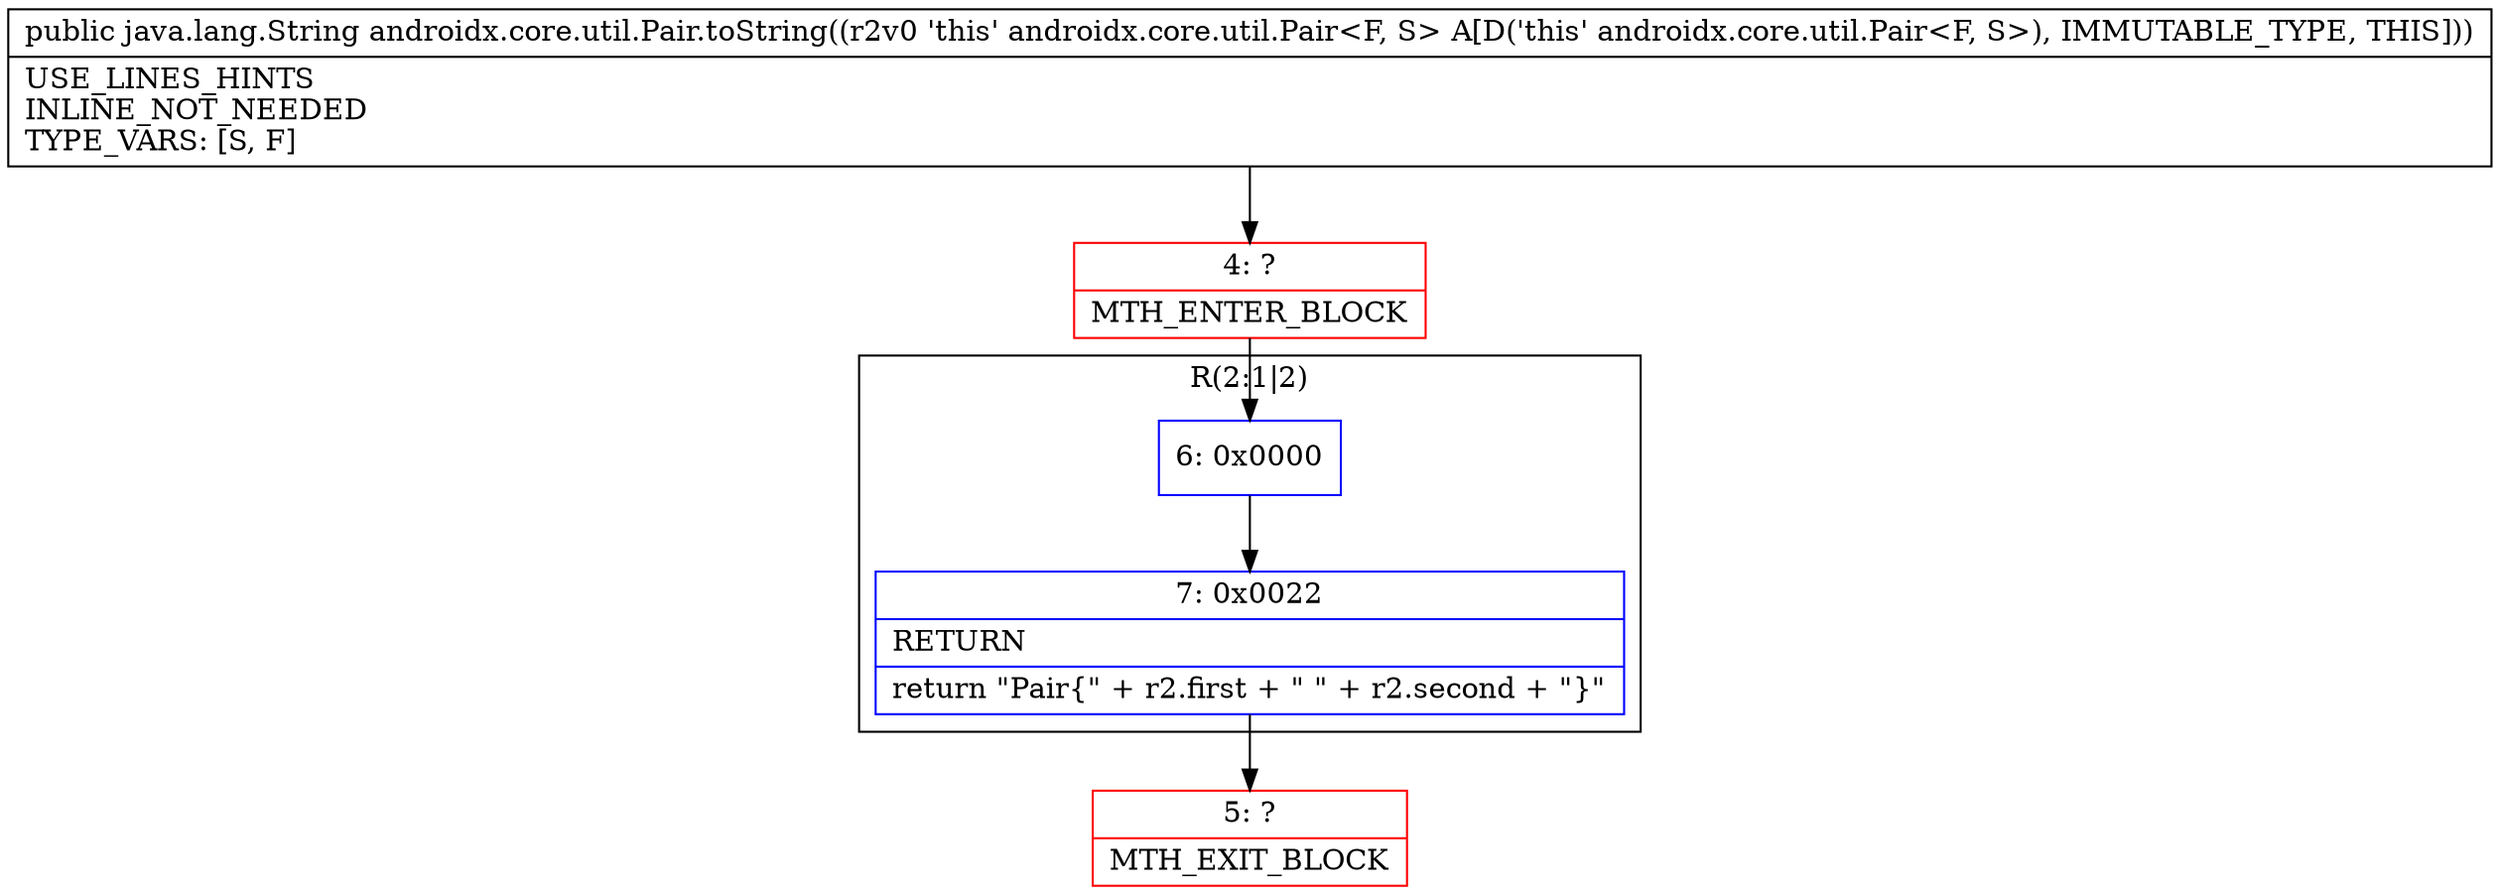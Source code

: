 digraph "CFG forandroidx.core.util.Pair.toString()Ljava\/lang\/String;" {
subgraph cluster_Region_241201055 {
label = "R(2:1|2)";
node [shape=record,color=blue];
Node_6 [shape=record,label="{6\:\ 0x0000}"];
Node_7 [shape=record,label="{7\:\ 0x0022|RETURN\l|return \"Pair\{\" + r2.first + \" \" + r2.second + \"\}\"\l}"];
}
Node_4 [shape=record,color=red,label="{4\:\ ?|MTH_ENTER_BLOCK\l}"];
Node_5 [shape=record,color=red,label="{5\:\ ?|MTH_EXIT_BLOCK\l}"];
MethodNode[shape=record,label="{public java.lang.String androidx.core.util.Pair.toString((r2v0 'this' androidx.core.util.Pair\<F, S\> A[D('this' androidx.core.util.Pair\<F, S\>), IMMUTABLE_TYPE, THIS]))  | USE_LINES_HINTS\lINLINE_NOT_NEEDED\lTYPE_VARS: [S, F]\l}"];
MethodNode -> Node_4;Node_6 -> Node_7;
Node_7 -> Node_5;
Node_4 -> Node_6;
}

